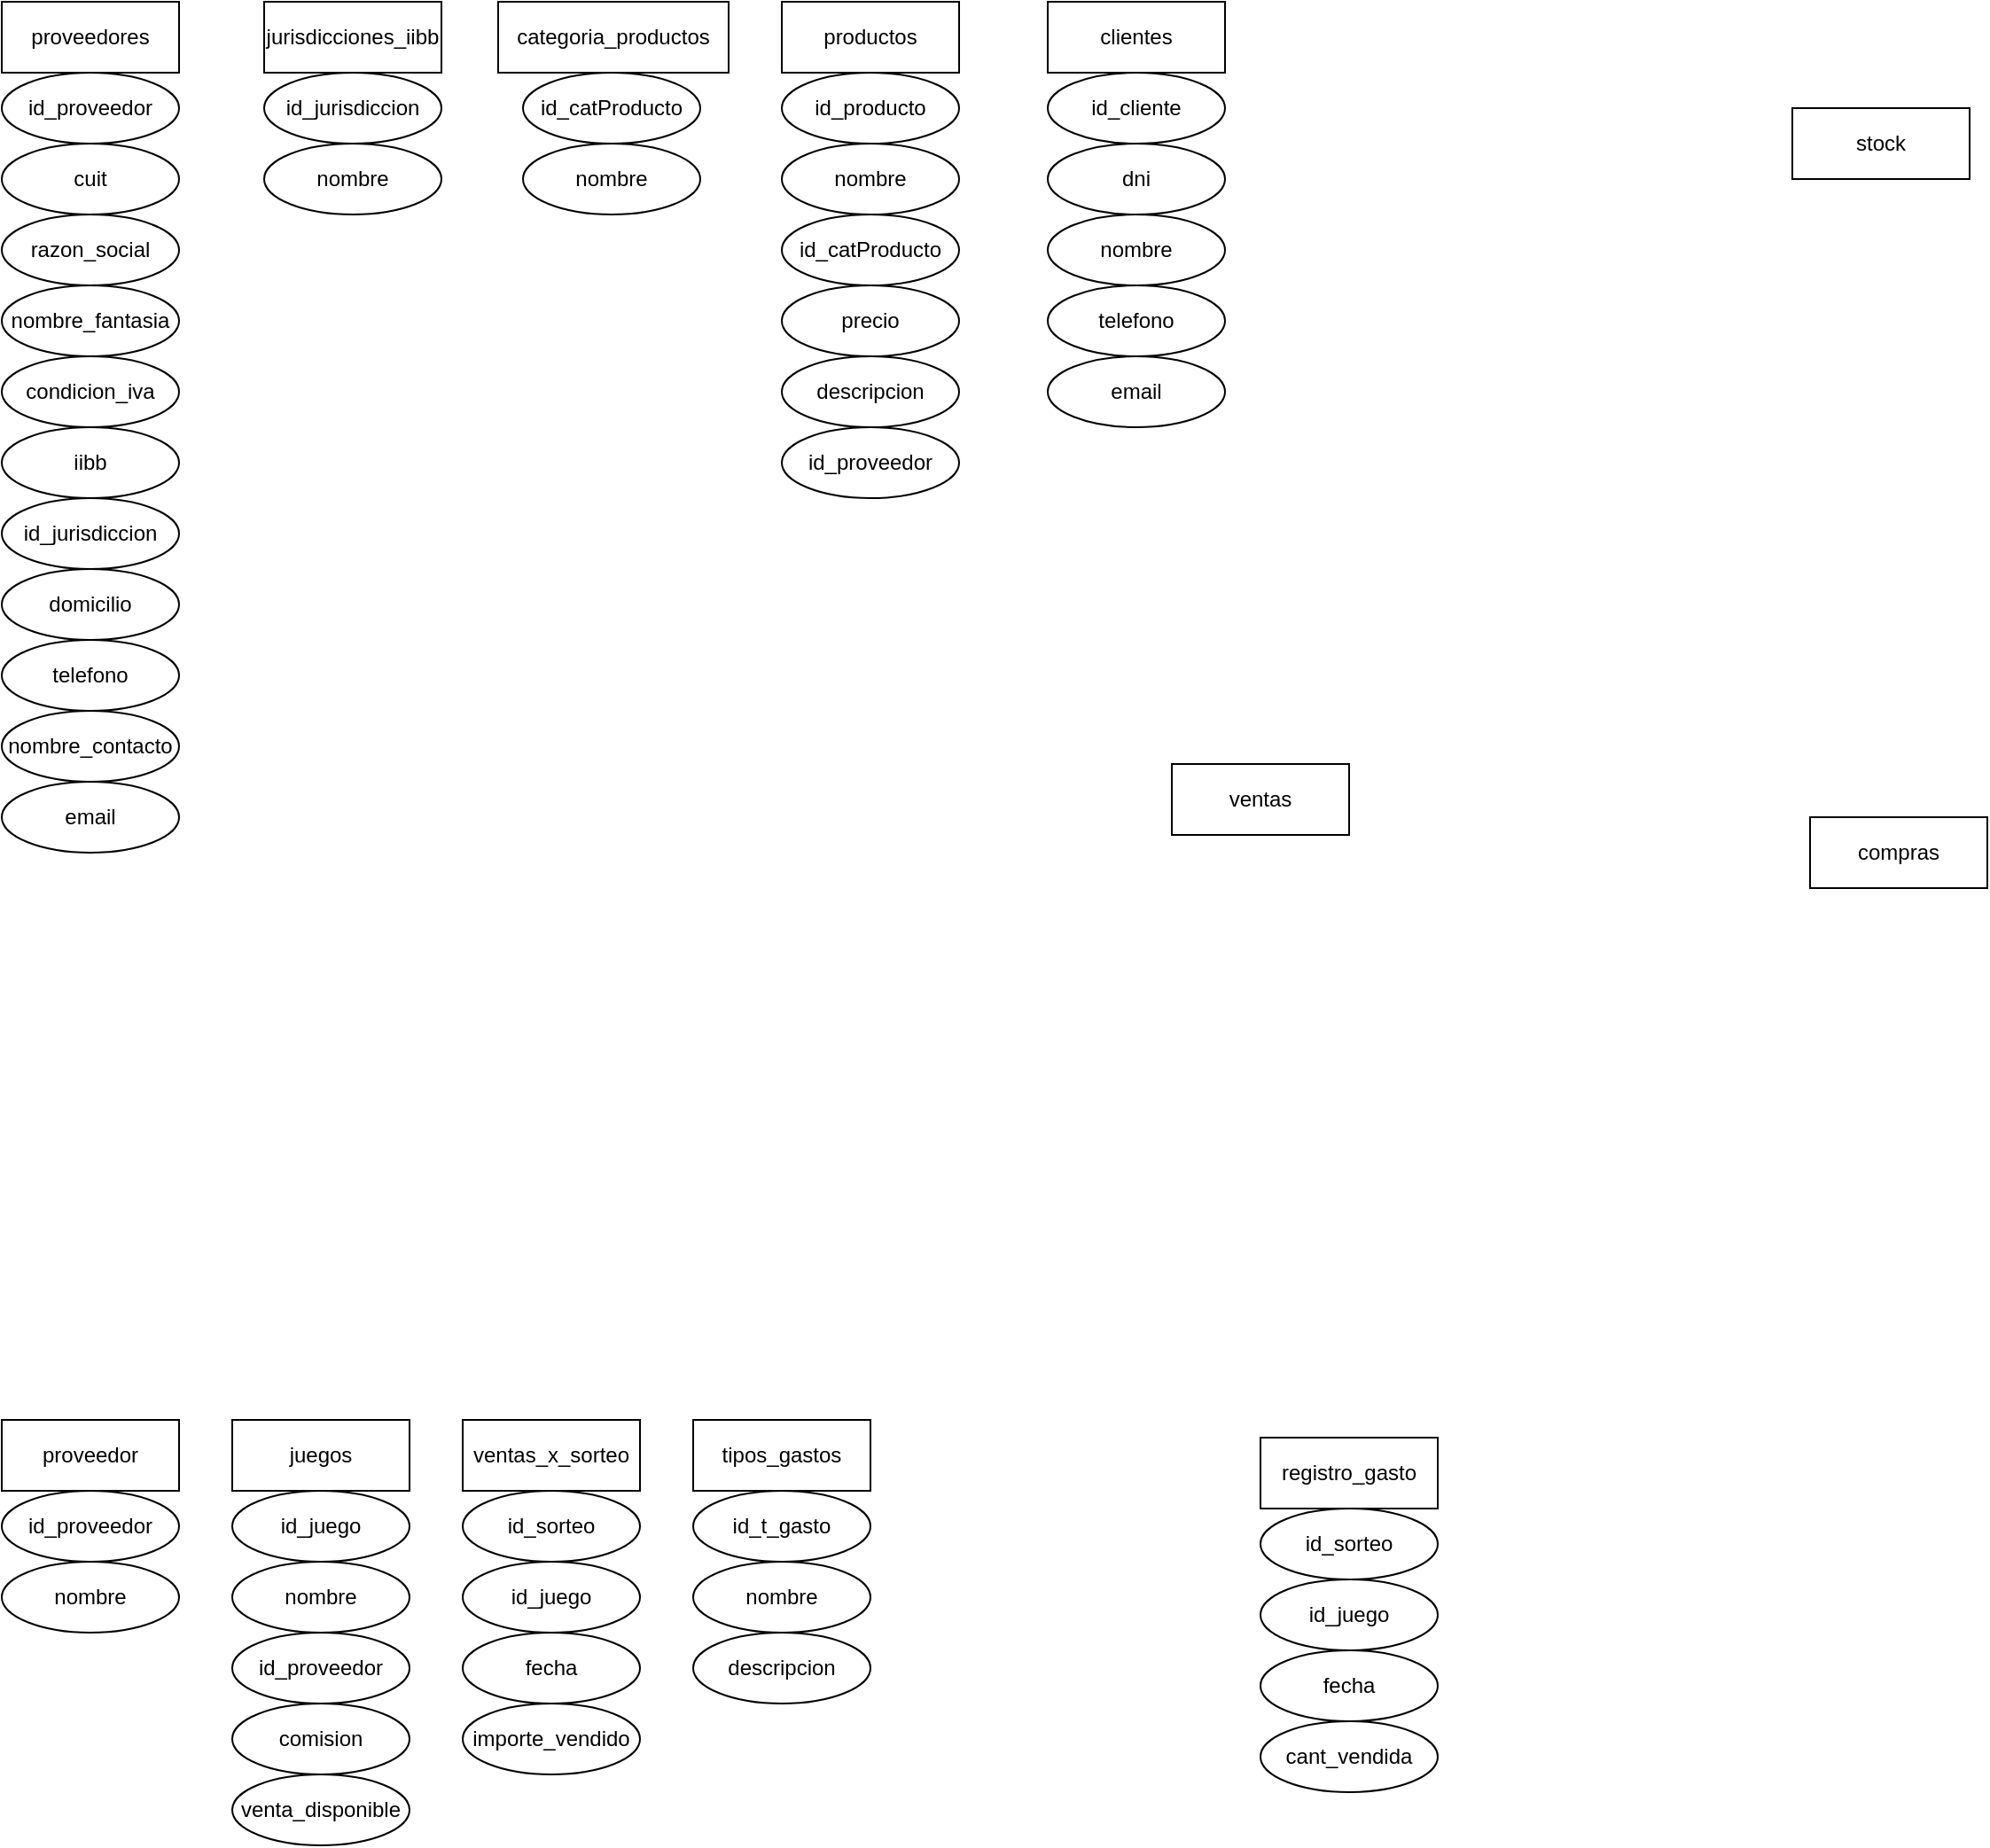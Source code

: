 <mxfile version="20.8.10" type="github">
  <diagram name="Página-1" id="Mp_DPlooJwKoYHONc5s7">
    <mxGraphModel dx="1454" dy="661" grid="1" gridSize="10" guides="1" tooltips="1" connect="1" arrows="1" fold="1" page="1" pageScale="1" pageWidth="827" pageHeight="1169" math="0" shadow="0">
      <root>
        <mxCell id="0" />
        <mxCell id="1" parent="0" />
        <mxCell id="1JzTScTb7qDcx-TYomy3-1" value="compras" style="whiteSpace=wrap;html=1;align=center;" vertex="1" parent="1">
          <mxGeometry x="1040" y="480" width="100" height="40" as="geometry" />
        </mxCell>
        <mxCell id="1JzTScTb7qDcx-TYomy3-2" value="productos" style="whiteSpace=wrap;html=1;align=center;" vertex="1" parent="1">
          <mxGeometry x="460" y="20" width="100" height="40" as="geometry" />
        </mxCell>
        <mxCell id="1JzTScTb7qDcx-TYomy3-3" value="ventas" style="whiteSpace=wrap;html=1;align=center;" vertex="1" parent="1">
          <mxGeometry x="680" y="450" width="100" height="40" as="geometry" />
        </mxCell>
        <mxCell id="1JzTScTb7qDcx-TYomy3-4" value="proveedores" style="whiteSpace=wrap;html=1;align=center;" vertex="1" parent="1">
          <mxGeometry x="20" y="20" width="100" height="40" as="geometry" />
        </mxCell>
        <mxCell id="1JzTScTb7qDcx-TYomy3-5" value="clientes" style="whiteSpace=wrap;html=1;align=center;" vertex="1" parent="1">
          <mxGeometry x="610" y="20" width="100" height="40" as="geometry" />
        </mxCell>
        <mxCell id="1JzTScTb7qDcx-TYomy3-6" value="categoria_productos" style="whiteSpace=wrap;html=1;align=center;" vertex="1" parent="1">
          <mxGeometry x="300" y="20" width="130" height="40" as="geometry" />
        </mxCell>
        <mxCell id="1JzTScTb7qDcx-TYomy3-7" value="stock" style="whiteSpace=wrap;html=1;align=center;" vertex="1" parent="1">
          <mxGeometry x="1030" y="80" width="100" height="40" as="geometry" />
        </mxCell>
        <mxCell id="1JzTScTb7qDcx-TYomy3-12" value="id_proveedor" style="ellipse;whiteSpace=wrap;html=1;align=center;" vertex="1" parent="1">
          <mxGeometry x="20" y="60" width="100" height="40" as="geometry" />
        </mxCell>
        <mxCell id="1JzTScTb7qDcx-TYomy3-13" value="cuit" style="ellipse;whiteSpace=wrap;html=1;align=center;" vertex="1" parent="1">
          <mxGeometry x="20" y="100" width="100" height="40" as="geometry" />
        </mxCell>
        <mxCell id="1JzTScTb7qDcx-TYomy3-14" value="razon_social" style="ellipse;whiteSpace=wrap;html=1;align=center;" vertex="1" parent="1">
          <mxGeometry x="20" y="140" width="100" height="40" as="geometry" />
        </mxCell>
        <mxCell id="1JzTScTb7qDcx-TYomy3-15" value="nombre_fantasia" style="ellipse;whiteSpace=wrap;html=1;align=center;" vertex="1" parent="1">
          <mxGeometry x="20" y="180" width="100" height="40" as="geometry" />
        </mxCell>
        <mxCell id="1JzTScTb7qDcx-TYomy3-16" value="condicion_iva" style="ellipse;whiteSpace=wrap;html=1;align=center;" vertex="1" parent="1">
          <mxGeometry x="20" y="220" width="100" height="40" as="geometry" />
        </mxCell>
        <mxCell id="1JzTScTb7qDcx-TYomy3-17" value="iibb" style="ellipse;whiteSpace=wrap;html=1;align=center;" vertex="1" parent="1">
          <mxGeometry x="20" y="260" width="100" height="40" as="geometry" />
        </mxCell>
        <mxCell id="1JzTScTb7qDcx-TYomy3-18" value="id_jurisdiccion" style="ellipse;whiteSpace=wrap;html=1;align=center;" vertex="1" parent="1">
          <mxGeometry x="20" y="300" width="100" height="40" as="geometry" />
        </mxCell>
        <mxCell id="1JzTScTb7qDcx-TYomy3-19" value="domicilio" style="ellipse;whiteSpace=wrap;html=1;align=center;" vertex="1" parent="1">
          <mxGeometry x="20" y="340" width="100" height="40" as="geometry" />
        </mxCell>
        <mxCell id="1JzTScTb7qDcx-TYomy3-20" value="jurisdicciones_iibb" style="whiteSpace=wrap;html=1;align=center;" vertex="1" parent="1">
          <mxGeometry x="168" y="20" width="100" height="40" as="geometry" />
        </mxCell>
        <mxCell id="1JzTScTb7qDcx-TYomy3-21" value="id_jurisdiccion" style="ellipse;whiteSpace=wrap;html=1;align=center;" vertex="1" parent="1">
          <mxGeometry x="168" y="60" width="100" height="40" as="geometry" />
        </mxCell>
        <mxCell id="1JzTScTb7qDcx-TYomy3-22" value="nombre" style="ellipse;whiteSpace=wrap;html=1;align=center;" vertex="1" parent="1">
          <mxGeometry x="168" y="100" width="100" height="40" as="geometry" />
        </mxCell>
        <mxCell id="1JzTScTb7qDcx-TYomy3-23" value="telefono" style="ellipse;whiteSpace=wrap;html=1;align=center;" vertex="1" parent="1">
          <mxGeometry x="20" y="380" width="100" height="40" as="geometry" />
        </mxCell>
        <mxCell id="1JzTScTb7qDcx-TYomy3-24" value="nombre_contacto" style="ellipse;whiteSpace=wrap;html=1;align=center;" vertex="1" parent="1">
          <mxGeometry x="20" y="420" width="100" height="40" as="geometry" />
        </mxCell>
        <mxCell id="1JzTScTb7qDcx-TYomy3-25" value="email" style="ellipse;whiteSpace=wrap;html=1;align=center;" vertex="1" parent="1">
          <mxGeometry x="20" y="460" width="100" height="40" as="geometry" />
        </mxCell>
        <mxCell id="1JzTScTb7qDcx-TYomy3-27" value="id_catProducto" style="ellipse;whiteSpace=wrap;html=1;align=center;" vertex="1" parent="1">
          <mxGeometry x="314" y="60" width="100" height="40" as="geometry" />
        </mxCell>
        <mxCell id="1JzTScTb7qDcx-TYomy3-28" value="nombre" style="ellipse;whiteSpace=wrap;html=1;align=center;" vertex="1" parent="1">
          <mxGeometry x="314" y="100" width="100" height="40" as="geometry" />
        </mxCell>
        <mxCell id="1JzTScTb7qDcx-TYomy3-29" value="id_producto" style="ellipse;whiteSpace=wrap;html=1;align=center;" vertex="1" parent="1">
          <mxGeometry x="460" y="60" width="100" height="40" as="geometry" />
        </mxCell>
        <mxCell id="1JzTScTb7qDcx-TYomy3-30" value="nombre" style="ellipse;whiteSpace=wrap;html=1;align=center;" vertex="1" parent="1">
          <mxGeometry x="460" y="100" width="100" height="40" as="geometry" />
        </mxCell>
        <mxCell id="1JzTScTb7qDcx-TYomy3-31" value="id_catProducto" style="ellipse;whiteSpace=wrap;html=1;align=center;" vertex="1" parent="1">
          <mxGeometry x="460" y="140" width="100" height="40" as="geometry" />
        </mxCell>
        <mxCell id="1JzTScTb7qDcx-TYomy3-32" value="precio" style="ellipse;whiteSpace=wrap;html=1;align=center;" vertex="1" parent="1">
          <mxGeometry x="460" y="180" width="100" height="40" as="geometry" />
        </mxCell>
        <mxCell id="1JzTScTb7qDcx-TYomy3-33" value="descripcion" style="ellipse;whiteSpace=wrap;html=1;align=center;" vertex="1" parent="1">
          <mxGeometry x="460" y="220" width="100" height="40" as="geometry" />
        </mxCell>
        <mxCell id="1JzTScTb7qDcx-TYomy3-34" value="id_proveedor" style="ellipse;whiteSpace=wrap;html=1;align=center;" vertex="1" parent="1">
          <mxGeometry x="460" y="260" width="100" height="40" as="geometry" />
        </mxCell>
        <mxCell id="1JzTScTb7qDcx-TYomy3-35" value="proveedor" style="whiteSpace=wrap;html=1;align=center;" vertex="1" parent="1">
          <mxGeometry x="20" y="820" width="100" height="40" as="geometry" />
        </mxCell>
        <mxCell id="1JzTScTb7qDcx-TYomy3-36" value="id_proveedor" style="ellipse;whiteSpace=wrap;html=1;align=center;" vertex="1" parent="1">
          <mxGeometry x="20" y="860" width="100" height="40" as="geometry" />
        </mxCell>
        <mxCell id="1JzTScTb7qDcx-TYomy3-37" value="nombre" style="ellipse;whiteSpace=wrap;html=1;align=center;" vertex="1" parent="1">
          <mxGeometry x="20" y="900" width="100" height="40" as="geometry" />
        </mxCell>
        <mxCell id="1JzTScTb7qDcx-TYomy3-38" value="juegos" style="whiteSpace=wrap;html=1;align=center;" vertex="1" parent="1">
          <mxGeometry x="150" y="820" width="100" height="40" as="geometry" />
        </mxCell>
        <mxCell id="1JzTScTb7qDcx-TYomy3-39" value="id_juego" style="ellipse;whiteSpace=wrap;html=1;align=center;" vertex="1" parent="1">
          <mxGeometry x="150" y="860" width="100" height="40" as="geometry" />
        </mxCell>
        <mxCell id="1JzTScTb7qDcx-TYomy3-40" value="nombre" style="ellipse;whiteSpace=wrap;html=1;align=center;" vertex="1" parent="1">
          <mxGeometry x="150" y="900" width="100" height="40" as="geometry" />
        </mxCell>
        <mxCell id="1JzTScTb7qDcx-TYomy3-41" value="ventas_x_sorteo" style="whiteSpace=wrap;html=1;align=center;" vertex="1" parent="1">
          <mxGeometry x="280" y="820" width="100" height="40" as="geometry" />
        </mxCell>
        <mxCell id="1JzTScTb7qDcx-TYomy3-42" value="id_sorteo" style="ellipse;whiteSpace=wrap;html=1;align=center;" vertex="1" parent="1">
          <mxGeometry x="280" y="860" width="100" height="40" as="geometry" />
        </mxCell>
        <mxCell id="1JzTScTb7qDcx-TYomy3-43" value="fecha" style="ellipse;whiteSpace=wrap;html=1;align=center;" vertex="1" parent="1">
          <mxGeometry x="280" y="940" width="100" height="40" as="geometry" />
        </mxCell>
        <mxCell id="1JzTScTb7qDcx-TYomy3-44" value="id_proveedor" style="ellipse;whiteSpace=wrap;html=1;align=center;" vertex="1" parent="1">
          <mxGeometry x="150" y="940" width="100" height="40" as="geometry" />
        </mxCell>
        <mxCell id="1JzTScTb7qDcx-TYomy3-45" value="comision" style="ellipse;whiteSpace=wrap;html=1;align=center;" vertex="1" parent="1">
          <mxGeometry x="150" y="980" width="100" height="40" as="geometry" />
        </mxCell>
        <mxCell id="1JzTScTb7qDcx-TYomy3-46" value="venta_disponible" style="ellipse;whiteSpace=wrap;html=1;align=center;" vertex="1" parent="1">
          <mxGeometry x="150" y="1020" width="100" height="40" as="geometry" />
        </mxCell>
        <mxCell id="1JzTScTb7qDcx-TYomy3-47" value="id_juego" style="ellipse;whiteSpace=wrap;html=1;align=center;" vertex="1" parent="1">
          <mxGeometry x="280" y="900" width="100" height="40" as="geometry" />
        </mxCell>
        <mxCell id="1JzTScTb7qDcx-TYomy3-48" value="importe_vendido" style="ellipse;whiteSpace=wrap;html=1;align=center;" vertex="1" parent="1">
          <mxGeometry x="280" y="980" width="100" height="40" as="geometry" />
        </mxCell>
        <mxCell id="1JzTScTb7qDcx-TYomy3-51" value="tipos_gastos" style="whiteSpace=wrap;html=1;align=center;" vertex="1" parent="1">
          <mxGeometry x="410" y="820" width="100" height="40" as="geometry" />
        </mxCell>
        <mxCell id="1JzTScTb7qDcx-TYomy3-52" value="id_t_gasto" style="ellipse;whiteSpace=wrap;html=1;align=center;" vertex="1" parent="1">
          <mxGeometry x="410" y="860" width="100" height="40" as="geometry" />
        </mxCell>
        <mxCell id="1JzTScTb7qDcx-TYomy3-53" value="descripcion" style="ellipse;whiteSpace=wrap;html=1;align=center;" vertex="1" parent="1">
          <mxGeometry x="410" y="940" width="100" height="40" as="geometry" />
        </mxCell>
        <mxCell id="1JzTScTb7qDcx-TYomy3-54" value="nombre" style="ellipse;whiteSpace=wrap;html=1;align=center;" vertex="1" parent="1">
          <mxGeometry x="410" y="900" width="100" height="40" as="geometry" />
        </mxCell>
        <mxCell id="1JzTScTb7qDcx-TYomy3-56" value="registro_gasto" style="whiteSpace=wrap;html=1;align=center;" vertex="1" parent="1">
          <mxGeometry x="730" y="830" width="100" height="40" as="geometry" />
        </mxCell>
        <mxCell id="1JzTScTb7qDcx-TYomy3-57" value="id_sorteo" style="ellipse;whiteSpace=wrap;html=1;align=center;" vertex="1" parent="1">
          <mxGeometry x="730" y="870" width="100" height="40" as="geometry" />
        </mxCell>
        <mxCell id="1JzTScTb7qDcx-TYomy3-58" value="fecha" style="ellipse;whiteSpace=wrap;html=1;align=center;" vertex="1" parent="1">
          <mxGeometry x="730" y="950" width="100" height="40" as="geometry" />
        </mxCell>
        <mxCell id="1JzTScTb7qDcx-TYomy3-59" value="id_juego" style="ellipse;whiteSpace=wrap;html=1;align=center;" vertex="1" parent="1">
          <mxGeometry x="730" y="910" width="100" height="40" as="geometry" />
        </mxCell>
        <mxCell id="1JzTScTb7qDcx-TYomy3-60" value="cant_vendida" style="ellipse;whiteSpace=wrap;html=1;align=center;" vertex="1" parent="1">
          <mxGeometry x="730" y="990" width="100" height="40" as="geometry" />
        </mxCell>
        <mxCell id="1JzTScTb7qDcx-TYomy3-61" value="id_cliente" style="ellipse;whiteSpace=wrap;html=1;align=center;" vertex="1" parent="1">
          <mxGeometry x="610" y="60" width="100" height="40" as="geometry" />
        </mxCell>
        <mxCell id="1JzTScTb7qDcx-TYomy3-62" value="dni" style="ellipse;whiteSpace=wrap;html=1;align=center;" vertex="1" parent="1">
          <mxGeometry x="610" y="100" width="100" height="40" as="geometry" />
        </mxCell>
        <mxCell id="1JzTScTb7qDcx-TYomy3-63" value="nombre" style="ellipse;whiteSpace=wrap;html=1;align=center;" vertex="1" parent="1">
          <mxGeometry x="610" y="140" width="100" height="40" as="geometry" />
        </mxCell>
        <mxCell id="1JzTScTb7qDcx-TYomy3-64" value="telefono" style="ellipse;whiteSpace=wrap;html=1;align=center;" vertex="1" parent="1">
          <mxGeometry x="610" y="180" width="100" height="40" as="geometry" />
        </mxCell>
        <mxCell id="1JzTScTb7qDcx-TYomy3-65" value="email" style="ellipse;whiteSpace=wrap;html=1;align=center;" vertex="1" parent="1">
          <mxGeometry x="610" y="220" width="100" height="40" as="geometry" />
        </mxCell>
      </root>
    </mxGraphModel>
  </diagram>
</mxfile>
